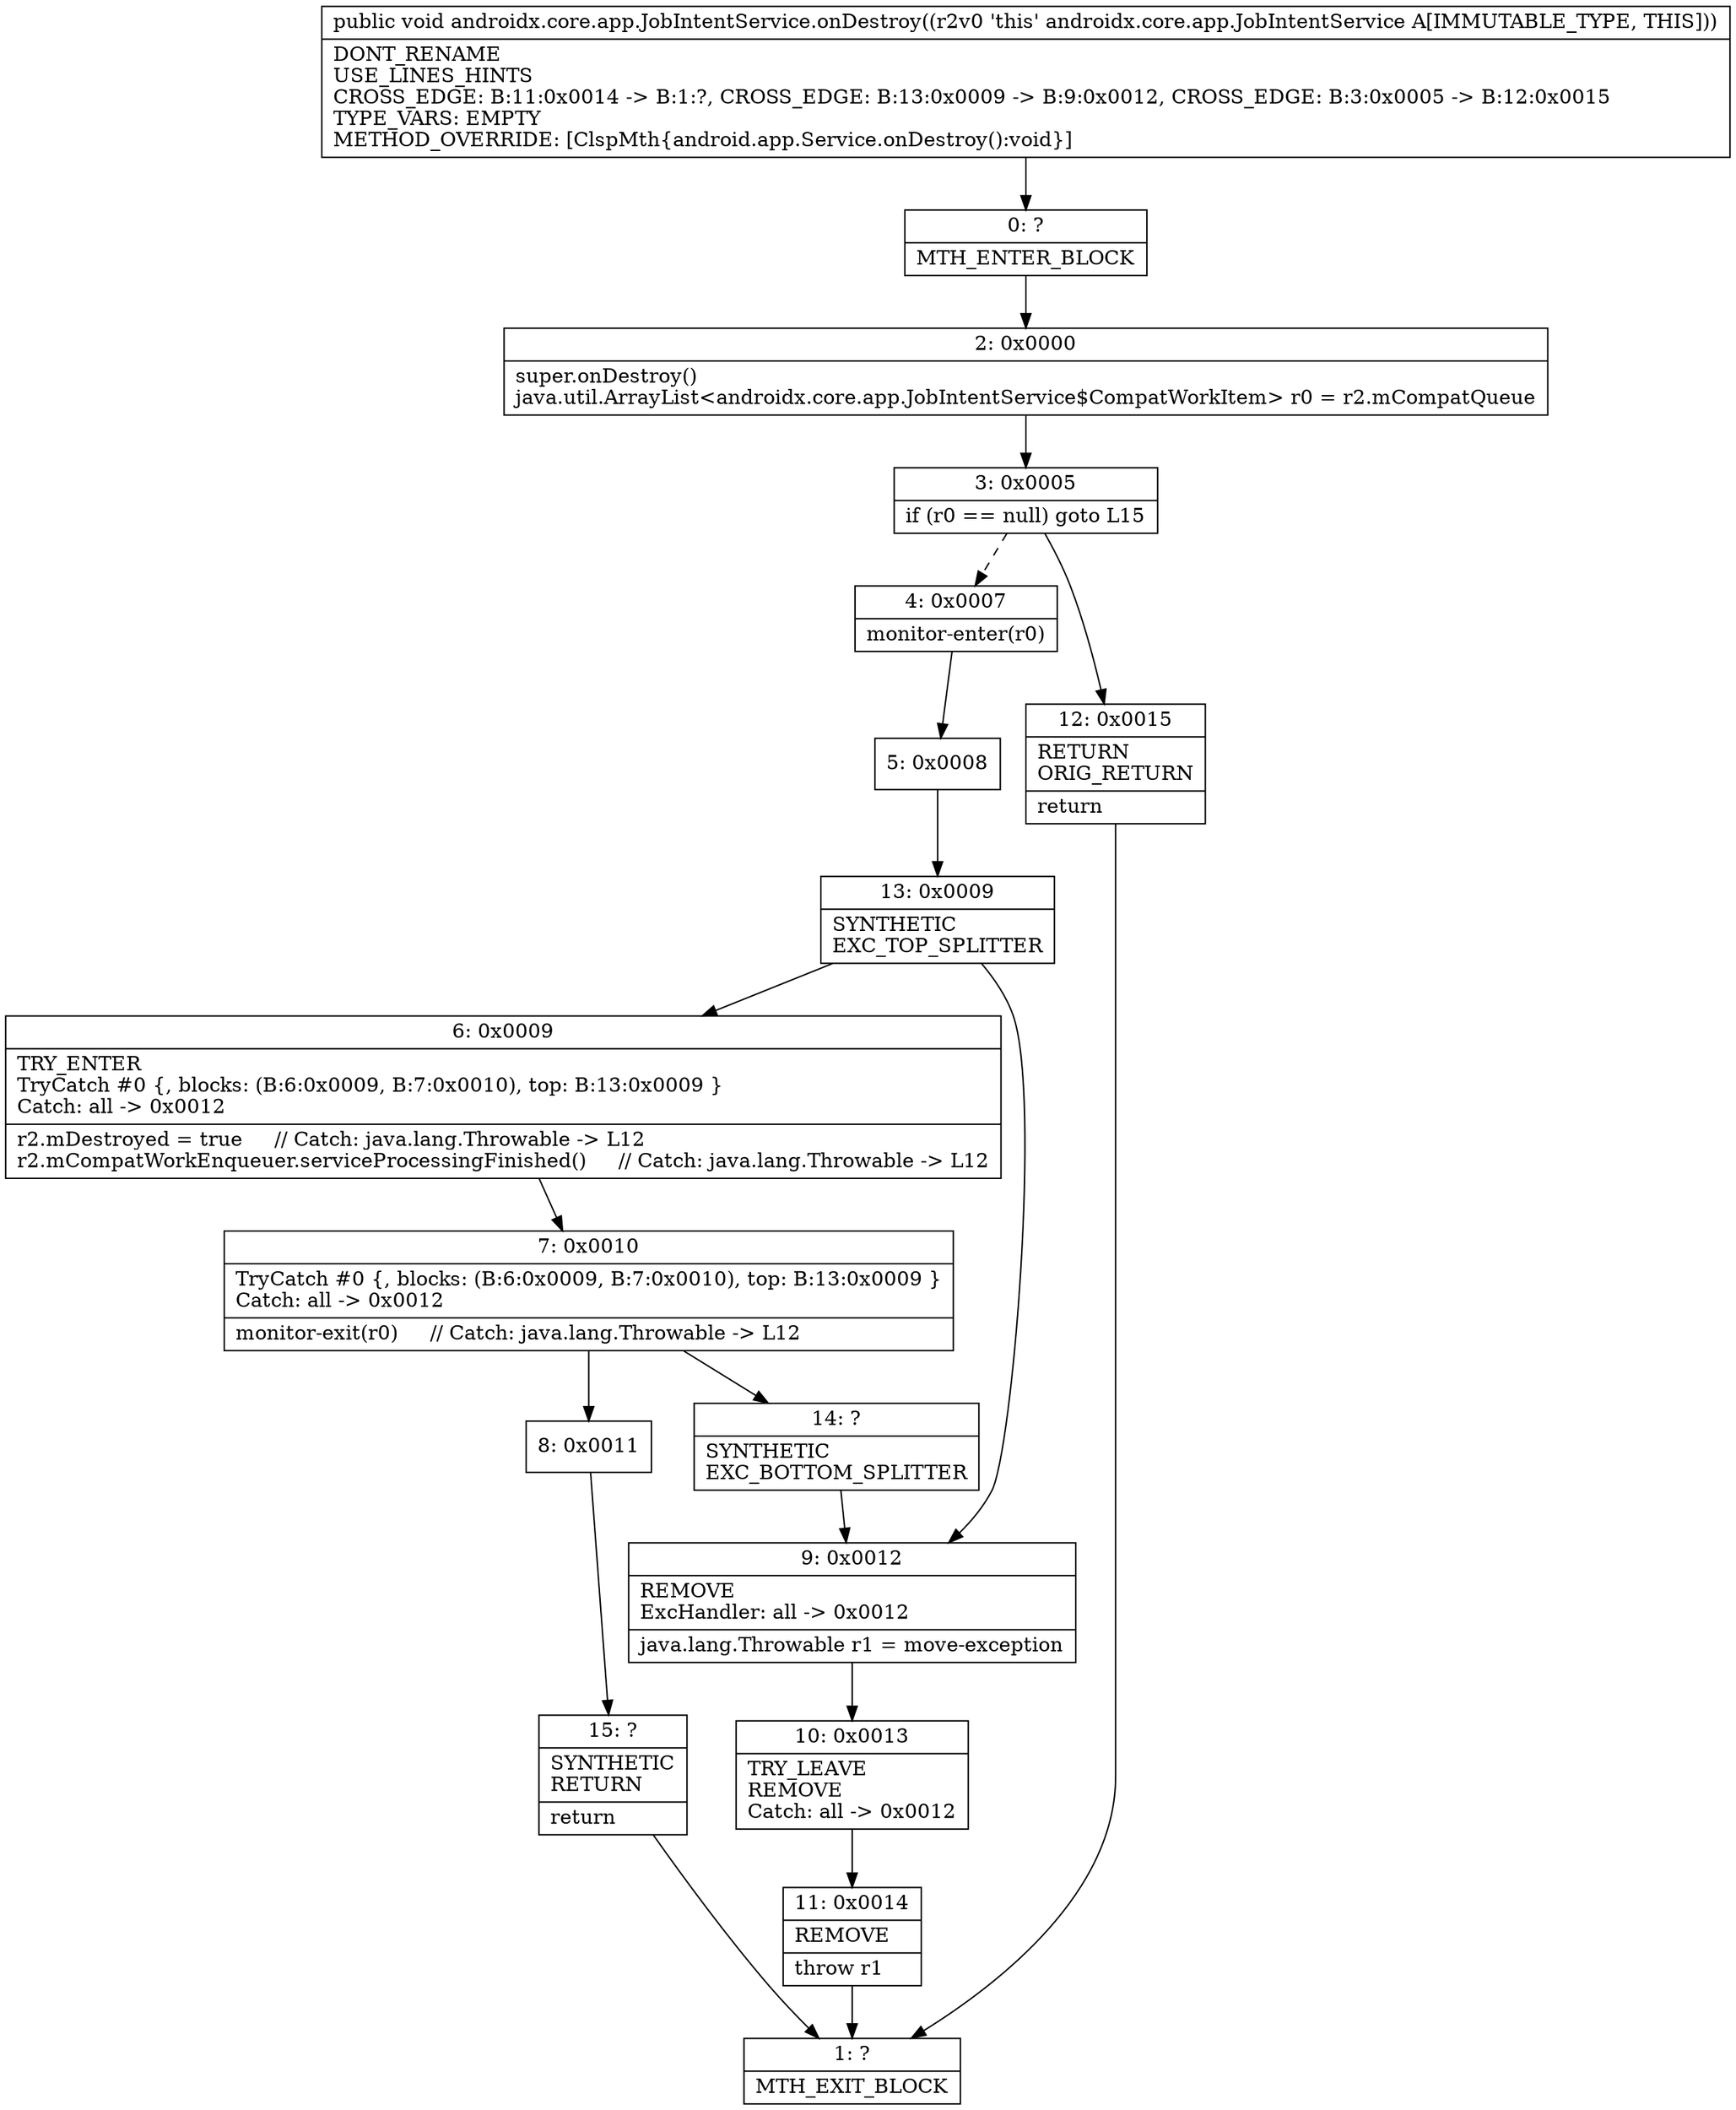 digraph "CFG forandroidx.core.app.JobIntentService.onDestroy()V" {
Node_0 [shape=record,label="{0\:\ ?|MTH_ENTER_BLOCK\l}"];
Node_2 [shape=record,label="{2\:\ 0x0000|super.onDestroy()\ljava.util.ArrayList\<androidx.core.app.JobIntentService$CompatWorkItem\> r0 = r2.mCompatQueue\l}"];
Node_3 [shape=record,label="{3\:\ 0x0005|if (r0 == null) goto L15\l}"];
Node_4 [shape=record,label="{4\:\ 0x0007|monitor\-enter(r0)\l}"];
Node_5 [shape=record,label="{5\:\ 0x0008}"];
Node_13 [shape=record,label="{13\:\ 0x0009|SYNTHETIC\lEXC_TOP_SPLITTER\l}"];
Node_6 [shape=record,label="{6\:\ 0x0009|TRY_ENTER\lTryCatch #0 \{, blocks: (B:6:0x0009, B:7:0x0010), top: B:13:0x0009 \}\lCatch: all \-\> 0x0012\l|r2.mDestroyed = true     \/\/ Catch: java.lang.Throwable \-\> L12\lr2.mCompatWorkEnqueuer.serviceProcessingFinished()     \/\/ Catch: java.lang.Throwable \-\> L12\l}"];
Node_7 [shape=record,label="{7\:\ 0x0010|TryCatch #0 \{, blocks: (B:6:0x0009, B:7:0x0010), top: B:13:0x0009 \}\lCatch: all \-\> 0x0012\l|monitor\-exit(r0)     \/\/ Catch: java.lang.Throwable \-\> L12\l}"];
Node_8 [shape=record,label="{8\:\ 0x0011}"];
Node_15 [shape=record,label="{15\:\ ?|SYNTHETIC\lRETURN\l|return\l}"];
Node_1 [shape=record,label="{1\:\ ?|MTH_EXIT_BLOCK\l}"];
Node_14 [shape=record,label="{14\:\ ?|SYNTHETIC\lEXC_BOTTOM_SPLITTER\l}"];
Node_9 [shape=record,label="{9\:\ 0x0012|REMOVE\lExcHandler: all \-\> 0x0012\l|java.lang.Throwable r1 = move\-exception\l}"];
Node_10 [shape=record,label="{10\:\ 0x0013|TRY_LEAVE\lREMOVE\lCatch: all \-\> 0x0012\l}"];
Node_11 [shape=record,label="{11\:\ 0x0014|REMOVE\l|throw r1\l}"];
Node_12 [shape=record,label="{12\:\ 0x0015|RETURN\lORIG_RETURN\l|return\l}"];
MethodNode[shape=record,label="{public void androidx.core.app.JobIntentService.onDestroy((r2v0 'this' androidx.core.app.JobIntentService A[IMMUTABLE_TYPE, THIS]))  | DONT_RENAME\lUSE_LINES_HINTS\lCROSS_EDGE: B:11:0x0014 \-\> B:1:?, CROSS_EDGE: B:13:0x0009 \-\> B:9:0x0012, CROSS_EDGE: B:3:0x0005 \-\> B:12:0x0015\lTYPE_VARS: EMPTY\lMETHOD_OVERRIDE: [ClspMth\{android.app.Service.onDestroy():void\}]\l}"];
MethodNode -> Node_0;Node_0 -> Node_2;
Node_2 -> Node_3;
Node_3 -> Node_4[style=dashed];
Node_3 -> Node_12;
Node_4 -> Node_5;
Node_5 -> Node_13;
Node_13 -> Node_6;
Node_13 -> Node_9;
Node_6 -> Node_7;
Node_7 -> Node_8;
Node_7 -> Node_14;
Node_8 -> Node_15;
Node_15 -> Node_1;
Node_14 -> Node_9;
Node_9 -> Node_10;
Node_10 -> Node_11;
Node_11 -> Node_1;
Node_12 -> Node_1;
}

